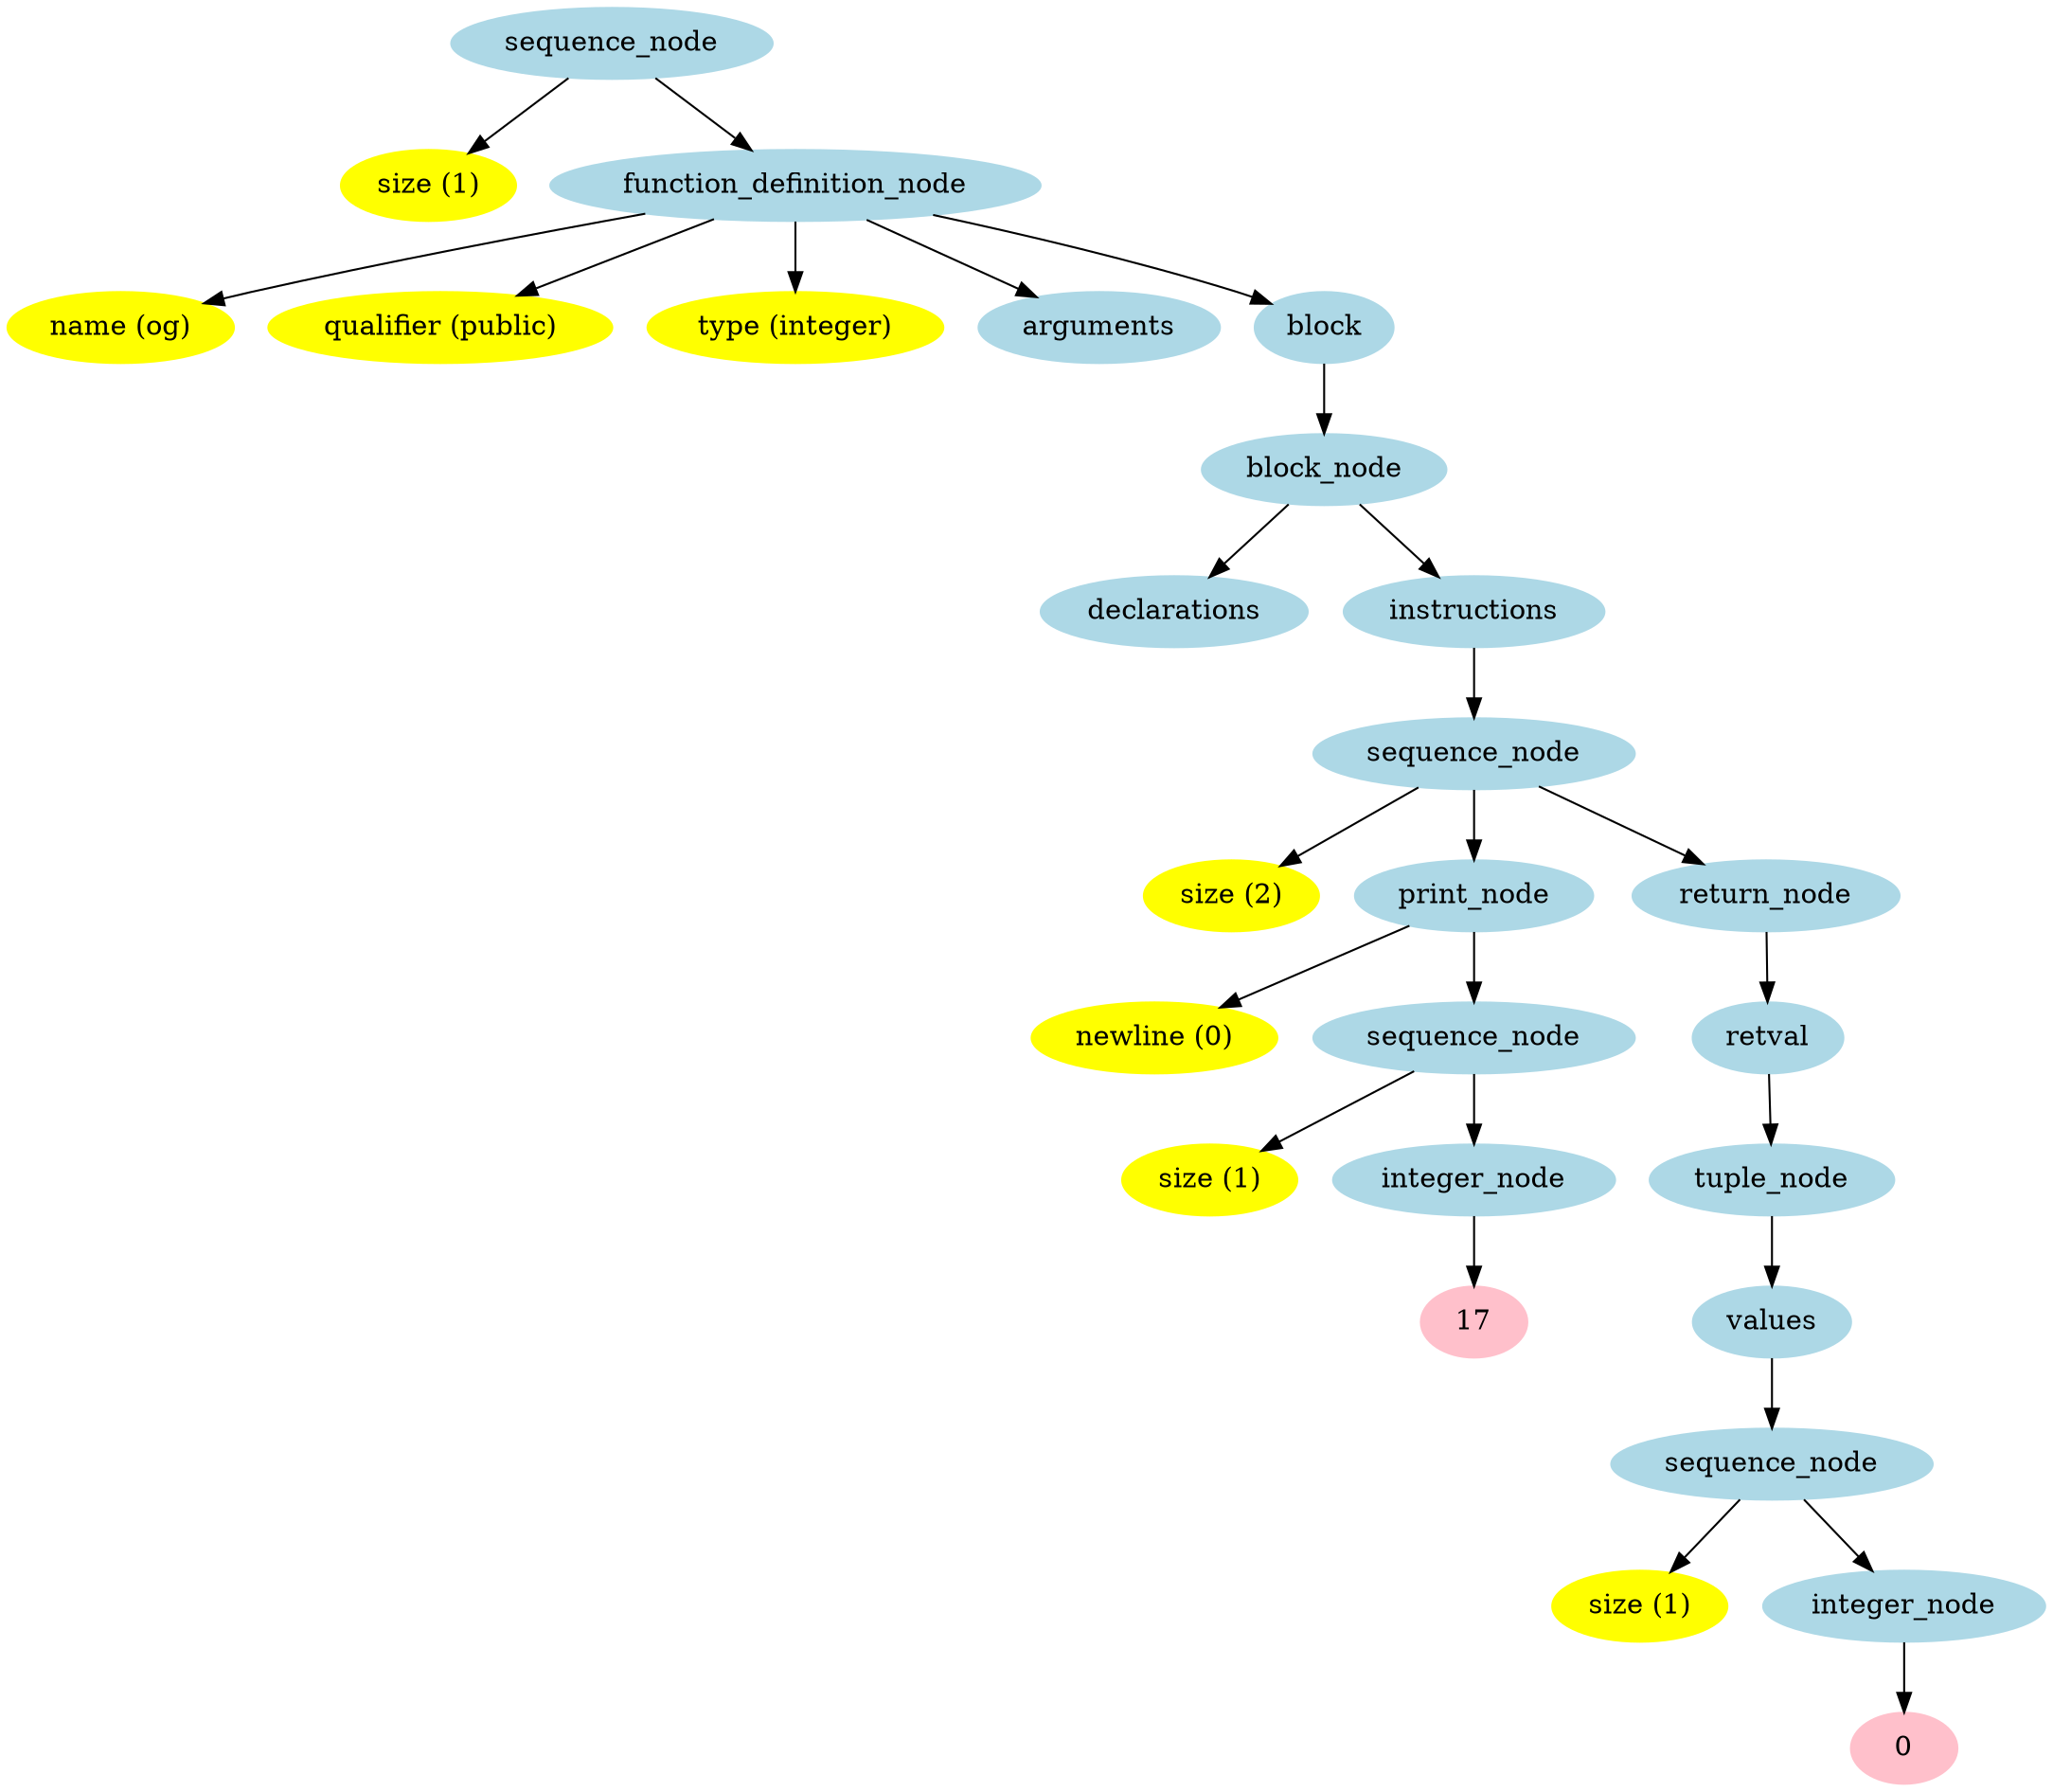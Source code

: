 digraph G {
"sequence_node1" [label="sequence_node",color=lightblue,style=filled,font=6];
"size2" [label="size (1)",color=yellow,style=filled,font=6];
"function_definition_node4" [label="function_definition_node",color=lightblue,style=filled,font=6];
"name5" [label="name (og)",color=yellow,style=filled,font=6];
"qualifier7" [label="qualifier (public)",color=yellow,style=filled,font=6];
"type9" [label="type (integer)",color=yellow,style=filled,font=6];
"arguments11" [label="arguments",color=lightblue,style=filled,font=6];
"block12" [label="block",color=lightblue,style=filled,font=6];
"block_node13" [label="block_node",color=lightblue,style=filled,font=6];
"declarations14" [label="declarations",color=lightblue,style=filled,font=6];
"instructions15" [label="instructions",color=lightblue,style=filled,font=6];
"sequence_node16" [label="sequence_node",color=lightblue,style=filled,font=6];
"size17" [label="size (2)",color=yellow,style=filled,font=6];
"print_node19" [label="print_node",color=lightblue,style=filled,font=6];
"newline20" [label="newline (0)",color=yellow,style=filled,font=6];
"sequence_node22" [label="sequence_node",color=lightblue,style=filled,font=6];
"size23" [label="size (1)",color=yellow,style=filled,font=6];
"integer_node25" [label="integer_node",color=lightblue,style=filled,font=6];
"1726" [label="17",color=pink,style=filled,font=6];
"return_node27" [label="return_node",color=lightblue,style=filled,font=6];
"retval28" [label="retval",color=lightblue,style=filled,font=6];
"tuple_node29" [label="tuple_node",color=lightblue,style=filled,font=6];
"values30" [label="values",color=lightblue,style=filled,font=6];
"sequence_node31" [label="sequence_node",color=lightblue,style=filled,font=6];
"size32" [label="size (1)",color=yellow,style=filled,font=6];
"integer_node34" [label="integer_node",color=lightblue,style=filled,font=6];
"035" [label="0",color=pink,style=filled,font=6];

"sequence_node1" -> "size2";
"function_definition_node4" -> "name5";
"function_definition_node4" -> "qualifier7";
"function_definition_node4" -> "type9";
"function_definition_node4" -> "arguments11";
"block_node13" -> "declarations14";
"sequence_node16" -> "size17";
"print_node19" -> "newline20";
"sequence_node22" -> "size23";
"integer_node25" -> "1726";
"sequence_node22" -> "integer_node25";
"print_node19" -> "sequence_node22";
"sequence_node16" -> "print_node19";
"sequence_node31" -> "size32";
"integer_node34" -> "035";
"sequence_node31" -> "integer_node34";
"values30" -> "sequence_node31";
"tuple_node29" -> "values30";
"retval28" -> "tuple_node29";
"return_node27" -> "retval28";
"sequence_node16" -> "return_node27";
"instructions15" -> "sequence_node16";
"block_node13" -> "instructions15";
"block12" -> "block_node13";
"function_definition_node4" -> "block12";
"sequence_node1" -> "function_definition_node4";
}
